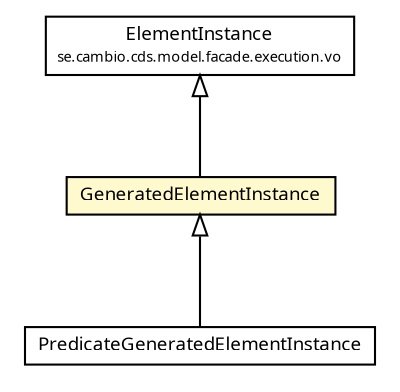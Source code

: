 #!/usr/local/bin/dot
#
# Class diagram 
# Generated by UMLGraph version R5_6 (http://www.umlgraph.org/)
#

digraph G {
	edge [fontname="Trebuchet MS",fontsize=10,labelfontname="Trebuchet MS",labelfontsize=10];
	node [fontname="Trebuchet MS",fontsize=10,shape=plaintext];
	nodesep=0.25;
	ranksep=0.5;
	// se.cambio.cds.controller.guide.PredicateGeneratedElementInstance
	c208475 [label=<<table title="se.cambio.cds.controller.guide.PredicateGeneratedElementInstance" border="0" cellborder="1" cellspacing="0" cellpadding="2" port="p" href="./PredicateGeneratedElementInstance.html">
		<tr><td><table border="0" cellspacing="0" cellpadding="1">
<tr><td align="center" balign="center"><font face="Trebuchet MS"> PredicateGeneratedElementInstance </font></td></tr>
		</table></td></tr>
		</table>>, URL="./PredicateGeneratedElementInstance.html", fontname="Trebuchet MS", fontcolor="black", fontsize=9.0];
	// se.cambio.cds.controller.guide.GeneratedElementInstance
	c208480 [label=<<table title="se.cambio.cds.controller.guide.GeneratedElementInstance" border="0" cellborder="1" cellspacing="0" cellpadding="2" port="p" bgcolor="lemonChiffon" href="./GeneratedElementInstance.html">
		<tr><td><table border="0" cellspacing="0" cellpadding="1">
<tr><td align="center" balign="center"><font face="Trebuchet MS"> GeneratedElementInstance </font></td></tr>
		</table></td></tr>
		</table>>, URL="./GeneratedElementInstance.html", fontname="Trebuchet MS", fontcolor="black", fontsize=9.0];
	// se.cambio.cds.model.facade.execution.vo.ElementInstance
	c208528 [label=<<table title="se.cambio.cds.model.facade.execution.vo.ElementInstance" border="0" cellborder="1" cellspacing="0" cellpadding="2" port="p" href="../../model/facade/execution/vo/ElementInstance.html">
		<tr><td><table border="0" cellspacing="0" cellpadding="1">
<tr><td align="center" balign="center"><font face="Trebuchet MS"> ElementInstance </font></td></tr>
<tr><td align="center" balign="center"><font face="Trebuchet MS" point-size="7.0"> se.cambio.cds.model.facade.execution.vo </font></td></tr>
		</table></td></tr>
		</table>>, URL="../../model/facade/execution/vo/ElementInstance.html", fontname="Trebuchet MS", fontcolor="black", fontsize=9.0];
	//se.cambio.cds.controller.guide.PredicateGeneratedElementInstance extends se.cambio.cds.controller.guide.GeneratedElementInstance
	c208480:p -> c208475:p [dir=back,arrowtail=empty];
	//se.cambio.cds.controller.guide.GeneratedElementInstance extends se.cambio.cds.model.facade.execution.vo.ElementInstance
	c208528:p -> c208480:p [dir=back,arrowtail=empty];
}

